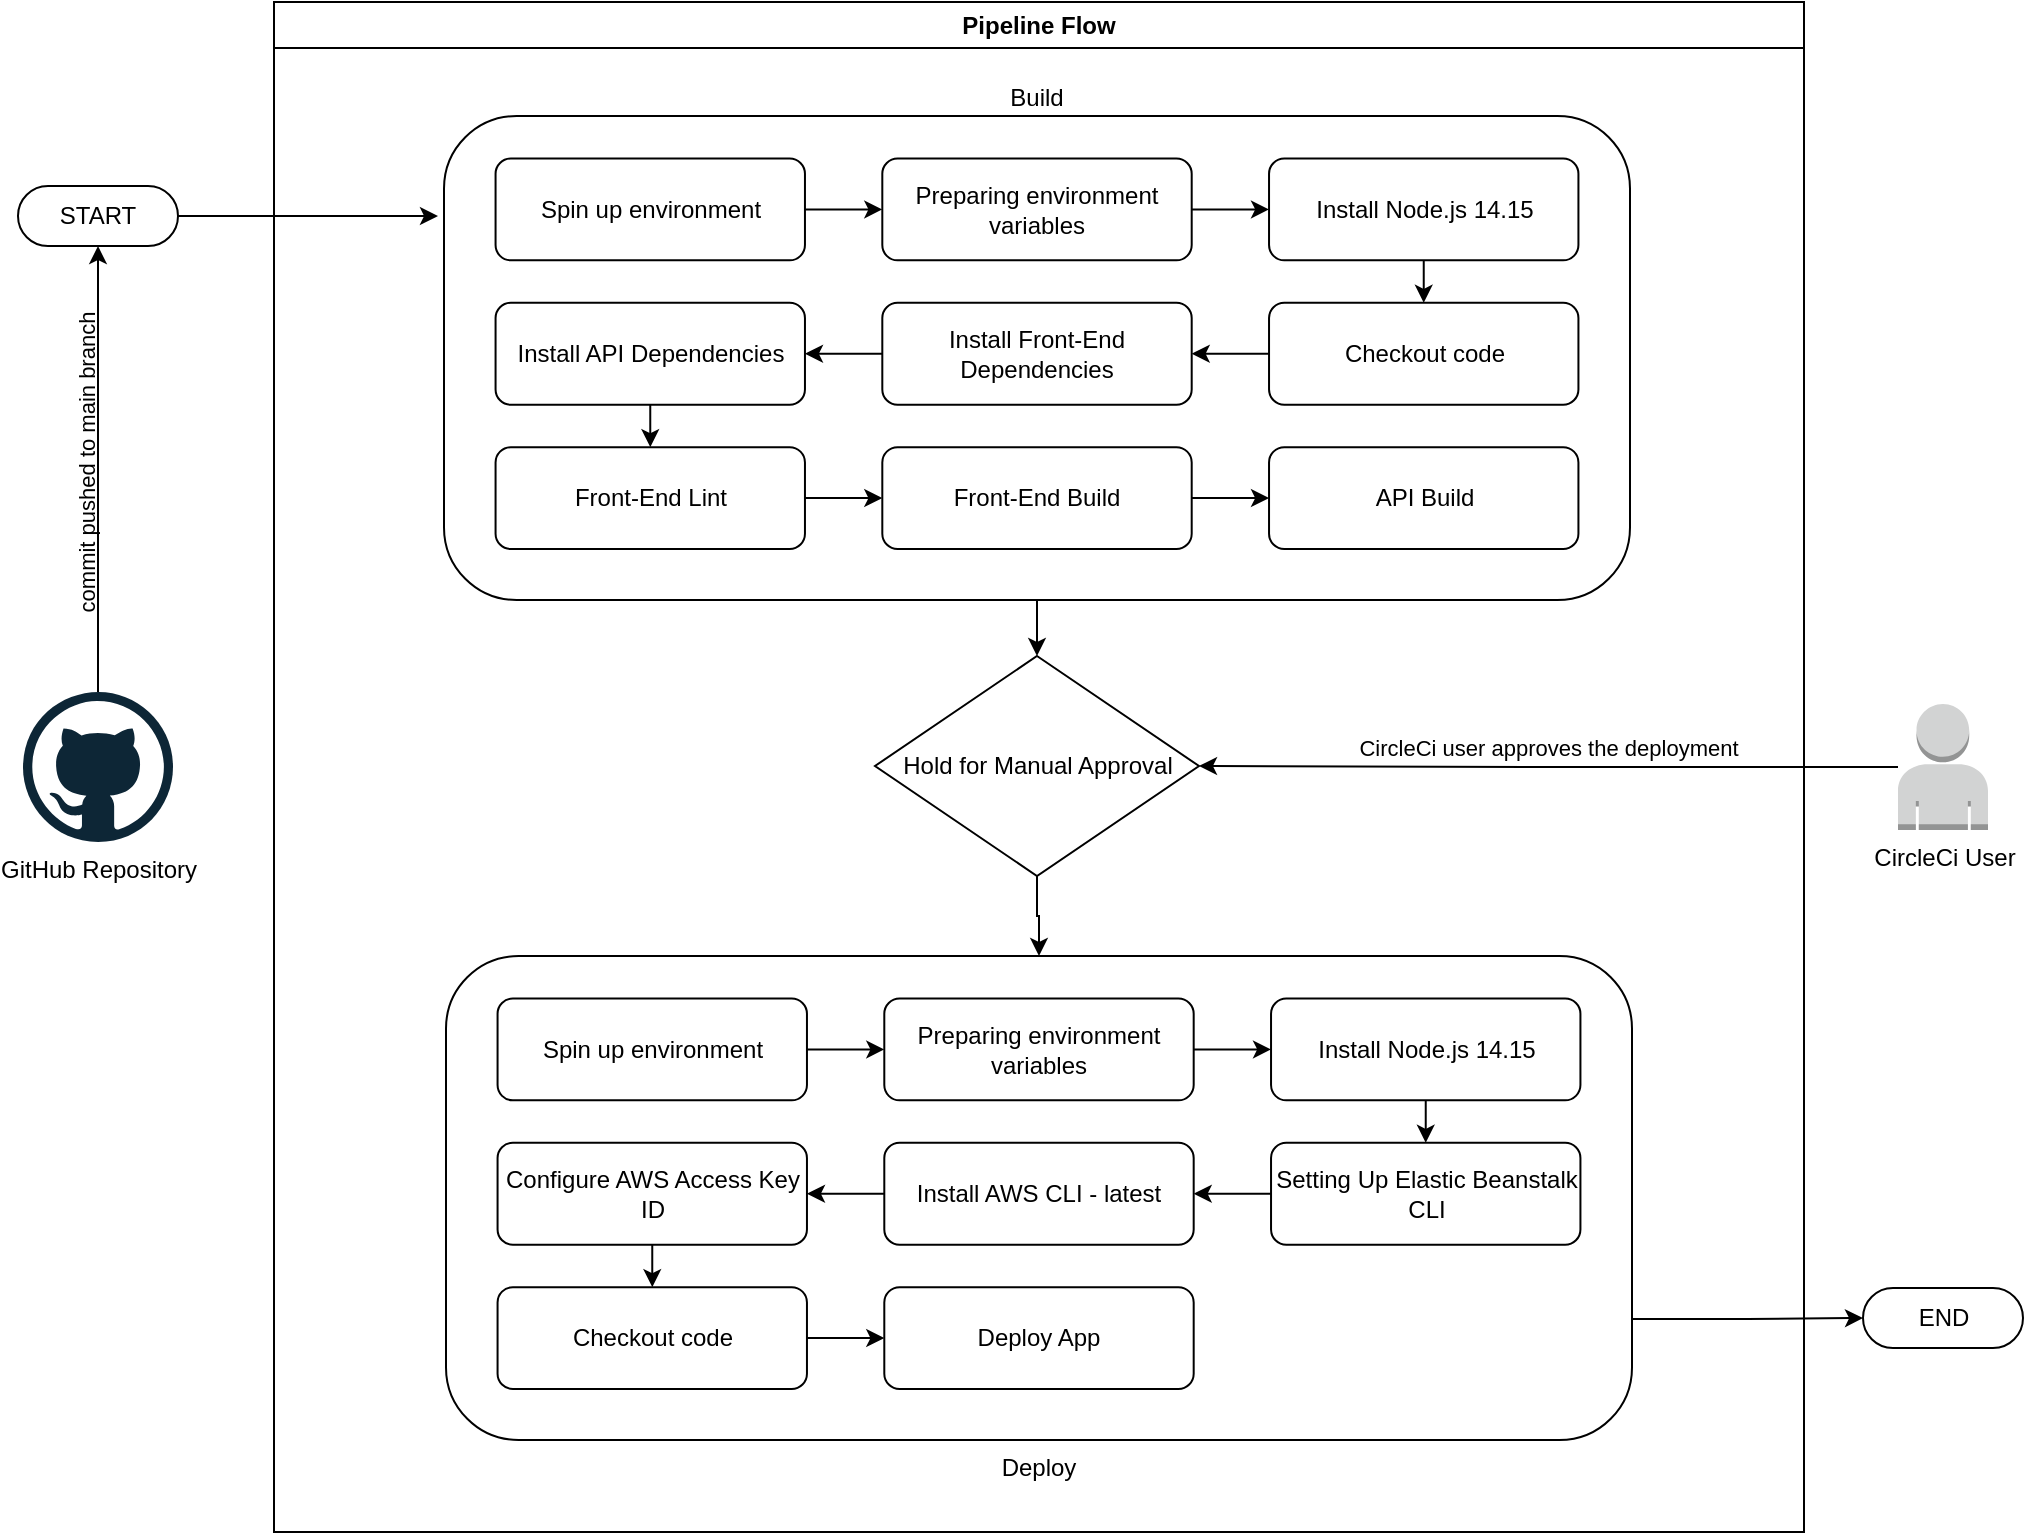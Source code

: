 <mxfile version="21.6.1" type="device">
  <diagram id="yqVo6E0V6-KVY2tr8xG8" name="Page-1">
    <mxGraphModel dx="1311" dy="1033" grid="1" gridSize="10" guides="1" tooltips="1" connect="1" arrows="1" fold="1" page="1" pageScale="1" pageWidth="1100" pageHeight="850" math="0" shadow="0">
      <root>
        <mxCell id="0" />
        <mxCell id="1" parent="0" />
        <mxCell id="AOUfSezDK8p7nUyXQl7E-1" value="Pipeline Flow" style="swimlane;whiteSpace=wrap;html=1;" parent="1" vertex="1">
          <mxGeometry x="168" y="43" width="765" height="765" as="geometry" />
        </mxCell>
        <mxCell id="gPdYPLcKXxXBDPgeOXmv-94" value="" style="edgeStyle=orthogonalEdgeStyle;rounded=0;orthogonalLoop=1;jettySize=auto;html=1;exitX=0.5;exitY=1;exitDx=0;exitDy=0;entryX=0.5;entryY=0;entryDx=0;entryDy=0;" edge="1" parent="AOUfSezDK8p7nUyXQl7E-1" source="gPdYPLcKXxXBDPgeOXmv-3" target="gPdYPLcKXxXBDPgeOXmv-66">
          <mxGeometry relative="1" as="geometry" />
        </mxCell>
        <mxCell id="gPdYPLcKXxXBDPgeOXmv-3" value="Hold for Manual Approval" style="rhombus;whiteSpace=wrap;html=1;" vertex="1" parent="AOUfSezDK8p7nUyXQl7E-1">
          <mxGeometry x="300.5" y="327" width="162" height="110" as="geometry" />
        </mxCell>
        <mxCell id="gPdYPLcKXxXBDPgeOXmv-24" value="" style="group;" vertex="1" connectable="0" parent="AOUfSezDK8p7nUyXQl7E-1">
          <mxGeometry x="85" y="57" width="593" height="242" as="geometry" />
        </mxCell>
        <mxCell id="gPdYPLcKXxXBDPgeOXmv-2" value="Build" style="rounded=1;whiteSpace=wrap;html=1;labelPosition=center;verticalLabelPosition=top;align=center;verticalAlign=bottom;" vertex="1" parent="gPdYPLcKXxXBDPgeOXmv-24">
          <mxGeometry width="593" height="242.0" as="geometry" />
        </mxCell>
        <mxCell id="gPdYPLcKXxXBDPgeOXmv-23" value="" style="group" vertex="1" connectable="0" parent="gPdYPLcKXxXBDPgeOXmv-24">
          <mxGeometry x="25.783" y="21.228" width="541.435" height="195.298" as="geometry" />
        </mxCell>
        <mxCell id="gPdYPLcKXxXBDPgeOXmv-5" value="Spin up environment" style="rounded=1;whiteSpace=wrap;html=1;" vertex="1" parent="gPdYPLcKXxXBDPgeOXmv-23">
          <mxGeometry width="154.696" height="50.947" as="geometry" />
        </mxCell>
        <mxCell id="gPdYPLcKXxXBDPgeOXmv-6" value="Preparing environment variables" style="rounded=1;whiteSpace=wrap;html=1;" vertex="1" parent="gPdYPLcKXxXBDPgeOXmv-23">
          <mxGeometry x="193.37" width="154.696" height="50.947" as="geometry" />
        </mxCell>
        <mxCell id="gPdYPLcKXxXBDPgeOXmv-14" value="" style="edgeStyle=orthogonalEdgeStyle;rounded=0;orthogonalLoop=1;jettySize=auto;html=1;exitX=1;exitY=0.5;exitDx=0;exitDy=0;entryX=0;entryY=0.5;entryDx=0;entryDy=0;" edge="1" parent="gPdYPLcKXxXBDPgeOXmv-23" source="gPdYPLcKXxXBDPgeOXmv-5" target="gPdYPLcKXxXBDPgeOXmv-6">
          <mxGeometry relative="1" as="geometry" />
        </mxCell>
        <mxCell id="gPdYPLcKXxXBDPgeOXmv-7" value="Install Node.js 14.15" style="rounded=1;whiteSpace=wrap;html=1;" vertex="1" parent="gPdYPLcKXxXBDPgeOXmv-23">
          <mxGeometry x="386.739" width="154.696" height="50.947" as="geometry" />
        </mxCell>
        <mxCell id="gPdYPLcKXxXBDPgeOXmv-15" value="" style="edgeStyle=orthogonalEdgeStyle;rounded=0;orthogonalLoop=1;jettySize=auto;html=1;exitX=1;exitY=0.5;exitDx=0;exitDy=0;entryX=0;entryY=0.5;entryDx=0;entryDy=0;" edge="1" parent="gPdYPLcKXxXBDPgeOXmv-23" source="gPdYPLcKXxXBDPgeOXmv-6" target="gPdYPLcKXxXBDPgeOXmv-7">
          <mxGeometry relative="1" as="geometry" />
        </mxCell>
        <mxCell id="gPdYPLcKXxXBDPgeOXmv-8" value="Install API Dependencies" style="rounded=1;whiteSpace=wrap;html=1;" vertex="1" parent="gPdYPLcKXxXBDPgeOXmv-23">
          <mxGeometry y="72.175" width="154.696" height="50.947" as="geometry" />
        </mxCell>
        <mxCell id="gPdYPLcKXxXBDPgeOXmv-18" value="" style="edgeStyle=orthogonalEdgeStyle;rounded=0;orthogonalLoop=1;jettySize=auto;html=1;exitX=0;exitY=0.5;exitDx=0;exitDy=0;entryX=1;entryY=0.5;entryDx=0;entryDy=0;" edge="1" parent="gPdYPLcKXxXBDPgeOXmv-23" source="gPdYPLcKXxXBDPgeOXmv-9" target="gPdYPLcKXxXBDPgeOXmv-8">
          <mxGeometry relative="1" as="geometry" />
        </mxCell>
        <mxCell id="gPdYPLcKXxXBDPgeOXmv-9" value="Install Front-End Dependencies" style="rounded=1;whiteSpace=wrap;html=1;" vertex="1" parent="gPdYPLcKXxXBDPgeOXmv-23">
          <mxGeometry x="193.37" y="72.175" width="154.696" height="50.947" as="geometry" />
        </mxCell>
        <mxCell id="gPdYPLcKXxXBDPgeOXmv-17" value="" style="edgeStyle=orthogonalEdgeStyle;rounded=0;orthogonalLoop=1;jettySize=auto;html=1;exitX=0;exitY=0.5;exitDx=0;exitDy=0;entryX=1;entryY=0.5;entryDx=0;entryDy=0;" edge="1" parent="gPdYPLcKXxXBDPgeOXmv-23" source="gPdYPLcKXxXBDPgeOXmv-10" target="gPdYPLcKXxXBDPgeOXmv-9">
          <mxGeometry relative="1" as="geometry" />
        </mxCell>
        <mxCell id="gPdYPLcKXxXBDPgeOXmv-10" value="Checkout code" style="rounded=1;whiteSpace=wrap;html=1;" vertex="1" parent="gPdYPLcKXxXBDPgeOXmv-23">
          <mxGeometry x="386.739" y="72.175" width="154.696" height="50.947" as="geometry" />
        </mxCell>
        <mxCell id="gPdYPLcKXxXBDPgeOXmv-16" value="" style="edgeStyle=orthogonalEdgeStyle;rounded=0;orthogonalLoop=1;jettySize=auto;html=1;exitX=0.5;exitY=1;exitDx=0;exitDy=0;entryX=0.5;entryY=0;entryDx=0;entryDy=0;" edge="1" parent="gPdYPLcKXxXBDPgeOXmv-23" source="gPdYPLcKXxXBDPgeOXmv-7" target="gPdYPLcKXxXBDPgeOXmv-10">
          <mxGeometry relative="1" as="geometry" />
        </mxCell>
        <mxCell id="gPdYPLcKXxXBDPgeOXmv-11" value="API Build" style="rounded=1;whiteSpace=wrap;html=1;" vertex="1" parent="gPdYPLcKXxXBDPgeOXmv-23">
          <mxGeometry x="386.739" y="144.351" width="154.696" height="50.947" as="geometry" />
        </mxCell>
        <mxCell id="gPdYPLcKXxXBDPgeOXmv-21" value="" style="edgeStyle=orthogonalEdgeStyle;rounded=0;orthogonalLoop=1;jettySize=auto;html=1;exitX=1;exitY=0.5;exitDx=0;exitDy=0;entryX=0;entryY=0.5;entryDx=0;entryDy=0;" edge="1" parent="gPdYPLcKXxXBDPgeOXmv-23" source="gPdYPLcKXxXBDPgeOXmv-12" target="gPdYPLcKXxXBDPgeOXmv-11">
          <mxGeometry relative="1" as="geometry" />
        </mxCell>
        <mxCell id="gPdYPLcKXxXBDPgeOXmv-12" value="Front-End Build" style="rounded=1;whiteSpace=wrap;html=1;" vertex="1" parent="gPdYPLcKXxXBDPgeOXmv-23">
          <mxGeometry x="193.37" y="144.351" width="154.696" height="50.947" as="geometry" />
        </mxCell>
        <mxCell id="gPdYPLcKXxXBDPgeOXmv-20" value="" style="edgeStyle=orthogonalEdgeStyle;rounded=0;orthogonalLoop=1;jettySize=auto;html=1;exitX=1;exitY=0.5;exitDx=0;exitDy=0;entryX=0;entryY=0.5;entryDx=0;entryDy=0;" edge="1" parent="gPdYPLcKXxXBDPgeOXmv-23" source="gPdYPLcKXxXBDPgeOXmv-13" target="gPdYPLcKXxXBDPgeOXmv-12">
          <mxGeometry relative="1" as="geometry" />
        </mxCell>
        <mxCell id="gPdYPLcKXxXBDPgeOXmv-13" value="Front-End Lint" style="rounded=1;whiteSpace=wrap;html=1;" vertex="1" parent="gPdYPLcKXxXBDPgeOXmv-23">
          <mxGeometry y="144.351" width="154.696" height="50.947" as="geometry" />
        </mxCell>
        <mxCell id="gPdYPLcKXxXBDPgeOXmv-19" value="" style="edgeStyle=orthogonalEdgeStyle;rounded=0;orthogonalLoop=1;jettySize=auto;html=1;exitX=0.5;exitY=1;exitDx=0;exitDy=0;entryX=0.5;entryY=0;entryDx=0;entryDy=0;" edge="1" parent="gPdYPLcKXxXBDPgeOXmv-23" source="gPdYPLcKXxXBDPgeOXmv-8" target="gPdYPLcKXxXBDPgeOXmv-13">
          <mxGeometry relative="1" as="geometry" />
        </mxCell>
        <mxCell id="gPdYPLcKXxXBDPgeOXmv-66" value="Deploy" style="rounded=1;whiteSpace=wrap;html=1;labelPosition=center;verticalLabelPosition=bottom;align=center;verticalAlign=top;container=0;" vertex="1" parent="AOUfSezDK8p7nUyXQl7E-1">
          <mxGeometry x="86" y="477" width="593" height="242.0" as="geometry" />
        </mxCell>
        <mxCell id="gPdYPLcKXxXBDPgeOXmv-68" value="Spin up environment" style="rounded=1;whiteSpace=wrap;html=1;container=0;" vertex="1" parent="AOUfSezDK8p7nUyXQl7E-1">
          <mxGeometry x="111.783" y="498.228" width="154.696" height="50.947" as="geometry" />
        </mxCell>
        <mxCell id="gPdYPLcKXxXBDPgeOXmv-69" value="Preparing environment variables" style="rounded=1;whiteSpace=wrap;html=1;container=0;" vertex="1" parent="AOUfSezDK8p7nUyXQl7E-1">
          <mxGeometry x="305.152" y="498.228" width="154.696" height="50.947" as="geometry" />
        </mxCell>
        <mxCell id="gPdYPLcKXxXBDPgeOXmv-70" value="" style="edgeStyle=orthogonalEdgeStyle;rounded=0;orthogonalLoop=1;jettySize=auto;html=1;exitX=1;exitY=0.5;exitDx=0;exitDy=0;entryX=0;entryY=0.5;entryDx=0;entryDy=0;" edge="1" parent="AOUfSezDK8p7nUyXQl7E-1" source="gPdYPLcKXxXBDPgeOXmv-68" target="gPdYPLcKXxXBDPgeOXmv-69">
          <mxGeometry relative="1" as="geometry" />
        </mxCell>
        <mxCell id="gPdYPLcKXxXBDPgeOXmv-71" value="Install Node.js 14.15" style="rounded=1;whiteSpace=wrap;html=1;container=0;" vertex="1" parent="AOUfSezDK8p7nUyXQl7E-1">
          <mxGeometry x="498.522" y="498.228" width="154.696" height="50.947" as="geometry" />
        </mxCell>
        <mxCell id="gPdYPLcKXxXBDPgeOXmv-72" value="" style="edgeStyle=orthogonalEdgeStyle;rounded=0;orthogonalLoop=1;jettySize=auto;html=1;exitX=1;exitY=0.5;exitDx=0;exitDy=0;entryX=0;entryY=0.5;entryDx=0;entryDy=0;" edge="1" parent="AOUfSezDK8p7nUyXQl7E-1" source="gPdYPLcKXxXBDPgeOXmv-69" target="gPdYPLcKXxXBDPgeOXmv-71">
          <mxGeometry relative="1" as="geometry" />
        </mxCell>
        <mxCell id="gPdYPLcKXxXBDPgeOXmv-73" value="Configure AWS Access Key ID" style="rounded=1;whiteSpace=wrap;html=1;container=0;" vertex="1" parent="AOUfSezDK8p7nUyXQl7E-1">
          <mxGeometry x="111.783" y="570.404" width="154.696" height="50.947" as="geometry" />
        </mxCell>
        <mxCell id="gPdYPLcKXxXBDPgeOXmv-74" value="" style="edgeStyle=orthogonalEdgeStyle;rounded=0;orthogonalLoop=1;jettySize=auto;html=1;exitX=0;exitY=0.5;exitDx=0;exitDy=0;entryX=1;entryY=0.5;entryDx=0;entryDy=0;" edge="1" parent="AOUfSezDK8p7nUyXQl7E-1" source="gPdYPLcKXxXBDPgeOXmv-75" target="gPdYPLcKXxXBDPgeOXmv-73">
          <mxGeometry relative="1" as="geometry" />
        </mxCell>
        <mxCell id="gPdYPLcKXxXBDPgeOXmv-75" value="Install AWS CLI - latest" style="rounded=1;whiteSpace=wrap;html=1;container=0;" vertex="1" parent="AOUfSezDK8p7nUyXQl7E-1">
          <mxGeometry x="305.152" y="570.404" width="154.696" height="50.947" as="geometry" />
        </mxCell>
        <mxCell id="gPdYPLcKXxXBDPgeOXmv-76" value="" style="edgeStyle=orthogonalEdgeStyle;rounded=0;orthogonalLoop=1;jettySize=auto;html=1;exitX=0;exitY=0.5;exitDx=0;exitDy=0;entryX=1;entryY=0.5;entryDx=0;entryDy=0;" edge="1" parent="AOUfSezDK8p7nUyXQl7E-1" source="gPdYPLcKXxXBDPgeOXmv-77" target="gPdYPLcKXxXBDPgeOXmv-75">
          <mxGeometry relative="1" as="geometry" />
        </mxCell>
        <mxCell id="gPdYPLcKXxXBDPgeOXmv-77" value="Setting Up Elastic Beanstalk CLI" style="rounded=1;whiteSpace=wrap;html=1;container=0;" vertex="1" parent="AOUfSezDK8p7nUyXQl7E-1">
          <mxGeometry x="498.522" y="570.404" width="154.696" height="50.947" as="geometry" />
        </mxCell>
        <mxCell id="gPdYPLcKXxXBDPgeOXmv-78" value="" style="edgeStyle=orthogonalEdgeStyle;rounded=0;orthogonalLoop=1;jettySize=auto;html=1;exitX=0.5;exitY=1;exitDx=0;exitDy=0;entryX=0.5;entryY=0;entryDx=0;entryDy=0;" edge="1" parent="AOUfSezDK8p7nUyXQl7E-1" source="gPdYPLcKXxXBDPgeOXmv-71" target="gPdYPLcKXxXBDPgeOXmv-77">
          <mxGeometry relative="1" as="geometry" />
        </mxCell>
        <mxCell id="gPdYPLcKXxXBDPgeOXmv-81" value="Deploy App" style="rounded=1;whiteSpace=wrap;html=1;container=0;" vertex="1" parent="AOUfSezDK8p7nUyXQl7E-1">
          <mxGeometry x="305.152" y="642.579" width="154.696" height="50.947" as="geometry" />
        </mxCell>
        <mxCell id="gPdYPLcKXxXBDPgeOXmv-82" value="" style="edgeStyle=orthogonalEdgeStyle;rounded=0;orthogonalLoop=1;jettySize=auto;html=1;exitX=1;exitY=0.5;exitDx=0;exitDy=0;entryX=0;entryY=0.5;entryDx=0;entryDy=0;" edge="1" parent="AOUfSezDK8p7nUyXQl7E-1" source="gPdYPLcKXxXBDPgeOXmv-83" target="gPdYPLcKXxXBDPgeOXmv-81">
          <mxGeometry relative="1" as="geometry" />
        </mxCell>
        <mxCell id="gPdYPLcKXxXBDPgeOXmv-83" value="Checkout code" style="rounded=1;whiteSpace=wrap;html=1;container=0;" vertex="1" parent="AOUfSezDK8p7nUyXQl7E-1">
          <mxGeometry x="111.783" y="642.579" width="154.696" height="50.947" as="geometry" />
        </mxCell>
        <mxCell id="gPdYPLcKXxXBDPgeOXmv-84" value="" style="edgeStyle=orthogonalEdgeStyle;rounded=0;orthogonalLoop=1;jettySize=auto;html=1;exitX=0.5;exitY=1;exitDx=0;exitDy=0;entryX=0.5;entryY=0;entryDx=0;entryDy=0;" edge="1" parent="AOUfSezDK8p7nUyXQl7E-1" source="gPdYPLcKXxXBDPgeOXmv-73" target="gPdYPLcKXxXBDPgeOXmv-83">
          <mxGeometry relative="1" as="geometry" />
        </mxCell>
        <mxCell id="gPdYPLcKXxXBDPgeOXmv-90" value="" style="edgeStyle=orthogonalEdgeStyle;rounded=0;orthogonalLoop=1;jettySize=auto;html=1;exitX=0.5;exitY=1;exitDx=0;exitDy=0;entryX=0.5;entryY=0;entryDx=0;entryDy=0;" edge="1" parent="AOUfSezDK8p7nUyXQl7E-1" source="gPdYPLcKXxXBDPgeOXmv-2" target="gPdYPLcKXxXBDPgeOXmv-3">
          <mxGeometry relative="1" as="geometry" />
        </mxCell>
        <mxCell id="gPdYPLcKXxXBDPgeOXmv-89" value="commit pushed to main branch" style="edgeStyle=orthogonalEdgeStyle;rounded=0;orthogonalLoop=1;jettySize=auto;html=1;entryX=0.5;entryY=0.5;entryDx=0;entryDy=15;entryPerimeter=0;horizontal=0;labelPosition=center;verticalLabelPosition=top;align=center;verticalAlign=bottom;labelBackgroundColor=none;" edge="1" parent="1" source="gPdYPLcKXxXBDPgeOXmv-1" target="gPdYPLcKXxXBDPgeOXmv-96">
          <mxGeometry x="0.002" relative="1" as="geometry">
            <mxPoint x="80" y="180" as="targetPoint" />
            <mxPoint as="offset" />
          </mxGeometry>
        </mxCell>
        <mxCell id="gPdYPLcKXxXBDPgeOXmv-1" value="GitHub Repository" style="dashed=0;outlineConnect=0;html=1;align=center;labelPosition=center;verticalLabelPosition=bottom;verticalAlign=top;shape=mxgraph.weblogos.github" vertex="1" parent="1">
          <mxGeometry x="42.5" y="388" width="75" height="75" as="geometry" />
        </mxCell>
        <mxCell id="gPdYPLcKXxXBDPgeOXmv-88" value="" style="edgeStyle=orthogonalEdgeStyle;rounded=0;orthogonalLoop=1;jettySize=auto;html=1;exitX=1;exitY=0.5;exitDx=0;exitDy=0;exitPerimeter=0;" edge="1" parent="1" source="gPdYPLcKXxXBDPgeOXmv-96">
          <mxGeometry relative="1" as="geometry">
            <mxPoint x="250" y="150" as="targetPoint" />
            <mxPoint x="110" y="150.059" as="sourcePoint" />
          </mxGeometry>
        </mxCell>
        <mxCell id="gPdYPLcKXxXBDPgeOXmv-93" value="CircleCi user approves the deployment" style="edgeStyle=orthogonalEdgeStyle;rounded=0;orthogonalLoop=1;jettySize=auto;html=1;labelBackgroundColor=none;labelPosition=center;verticalLabelPosition=top;align=center;verticalAlign=bottom;" edge="1" parent="1" source="gPdYPLcKXxXBDPgeOXmv-92" target="gPdYPLcKXxXBDPgeOXmv-3">
          <mxGeometry relative="1" as="geometry" />
        </mxCell>
        <mxCell id="gPdYPLcKXxXBDPgeOXmv-92" value="CircleCi User" style="outlineConnect=0;dashed=0;verticalLabelPosition=bottom;verticalAlign=top;align=center;html=1;shape=mxgraph.aws3.user;fillColor=#D2D3D3;gradientColor=none;" vertex="1" parent="1">
          <mxGeometry x="980" y="394" width="45" height="63" as="geometry" />
        </mxCell>
        <mxCell id="gPdYPLcKXxXBDPgeOXmv-95" value="END" style="html=1;dashed=0;whiteSpace=wrap;shape=mxgraph.dfd.start" vertex="1" parent="1">
          <mxGeometry x="962.5" y="686" width="80" height="30" as="geometry" />
        </mxCell>
        <mxCell id="gPdYPLcKXxXBDPgeOXmv-96" value="START" style="html=1;dashed=0;whiteSpace=wrap;shape=mxgraph.dfd.start" vertex="1" parent="1">
          <mxGeometry x="40" y="135" width="80" height="30" as="geometry" />
        </mxCell>
        <mxCell id="gPdYPLcKXxXBDPgeOXmv-97" value="" style="edgeStyle=orthogonalEdgeStyle;rounded=0;orthogonalLoop=1;jettySize=auto;html=1;exitX=1;exitY=0.75;exitDx=0;exitDy=0;entryX=0;entryY=0.5;entryDx=0;entryDy=0;entryPerimeter=0;" edge="1" parent="1" source="gPdYPLcKXxXBDPgeOXmv-66" target="gPdYPLcKXxXBDPgeOXmv-95">
          <mxGeometry relative="1" as="geometry">
            <mxPoint x="950" y="701.118" as="targetPoint" />
          </mxGeometry>
        </mxCell>
      </root>
    </mxGraphModel>
  </diagram>
</mxfile>
